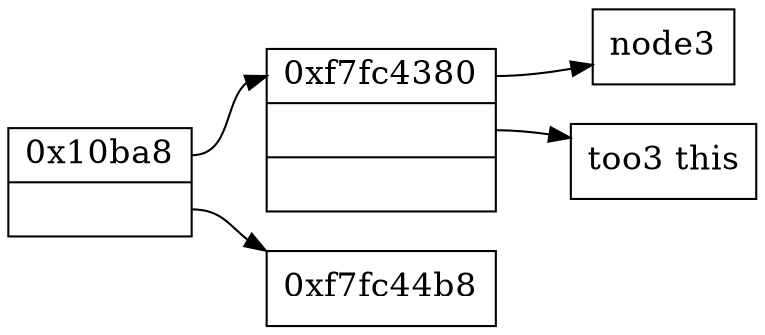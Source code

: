 digraph g {
graph [
rankdir = "LR"
];
node [
fontsize = "16"
shape = "ellipse"
];
edge [
];
"node_foo" [
label = "<f0> 0x10ba8| <f1>"
shape = "record"
];

"node_foo":f0 -> "node_bar":f0 [
];
"node_foo":f1 -> "node2":f0 [
];
"node_bar":f0 -> "node3":f0 [
];
"node_bar":f1 -> "node4":f0 [
];

"node_bar" [
label = "<f0> 0xf7fc4380| <f1> | <f2>"
shape = "record"
];
"node2" [
label = "<f0> 0xf7fc44b8"
shape = "record"
];
"node3" [
label = "<f0> node3"
shape = "record"
];
"node4" [
label = "<f0> too3 this"
shape = "record"
];

}

